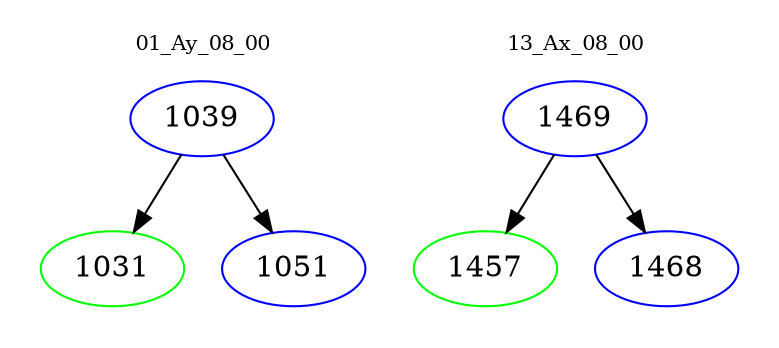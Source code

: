 digraph{
subgraph cluster_0 {
color = white
label = "01_Ay_08_00";
fontsize=10;
T0_1039 [label="1039", color="blue"]
T0_1039 -> T0_1031 [color="black"]
T0_1031 [label="1031", color="green"]
T0_1039 -> T0_1051 [color="black"]
T0_1051 [label="1051", color="blue"]
}
subgraph cluster_1 {
color = white
label = "13_Ax_08_00";
fontsize=10;
T1_1469 [label="1469", color="blue"]
T1_1469 -> T1_1457 [color="black"]
T1_1457 [label="1457", color="green"]
T1_1469 -> T1_1468 [color="black"]
T1_1468 [label="1468", color="blue"]
}
}

